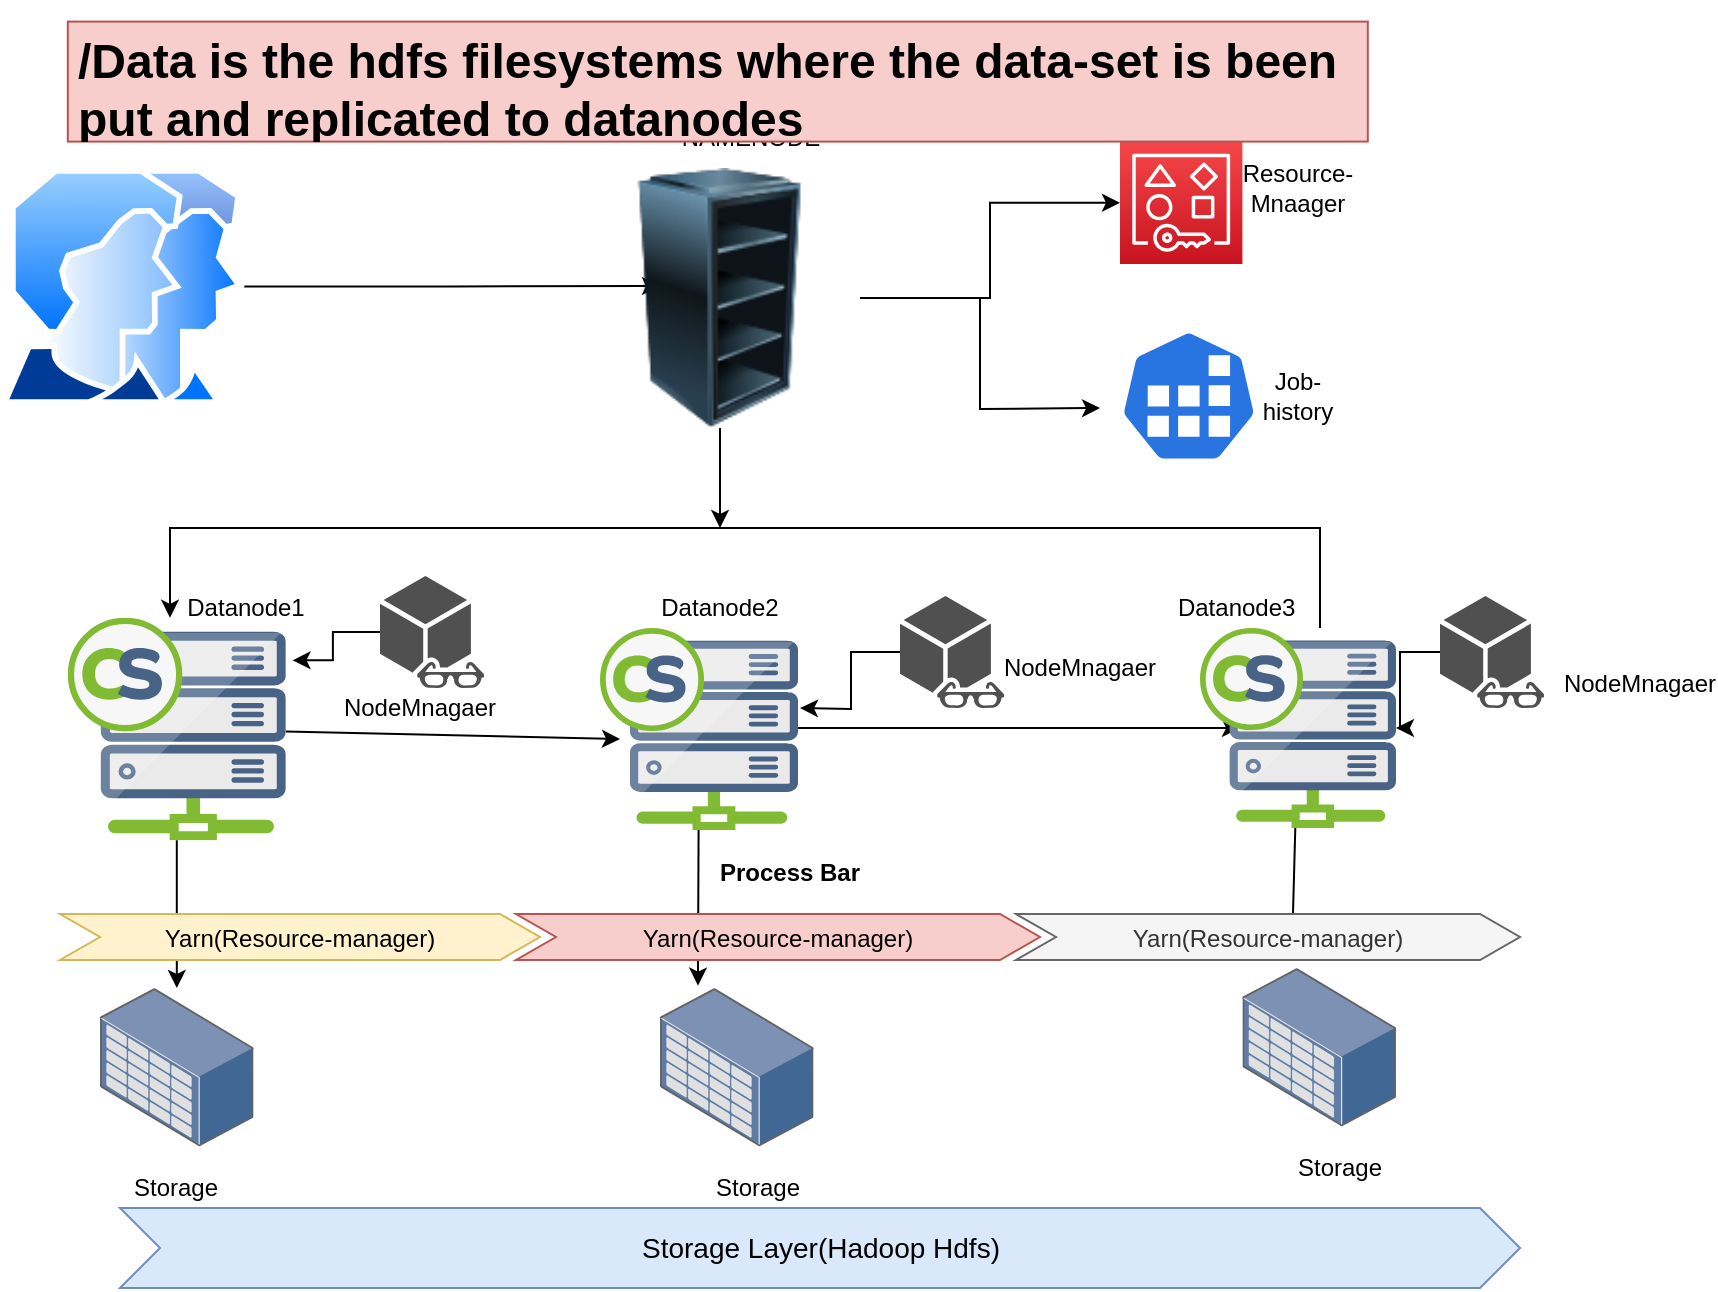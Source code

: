 <mxfile version="14.6.13" type="github">
  <diagram id="8wdyi_buJdKuLrhuokA7" name="Page-1">
    <mxGraphModel dx="1209" dy="2226" grid="1" gridSize="10" guides="1" tooltips="1" connect="1" arrows="1" fold="1" page="1" pageScale="1" pageWidth="1200" pageHeight="1600" math="0" shadow="0">
      <root>
        <mxCell id="0" />
        <mxCell id="1" parent="0" />
        <mxCell id="ocKwcqcW2kOwNNpAmWde-7" style="edgeStyle=orthogonalEdgeStyle;rounded=0;orthogonalLoop=1;jettySize=auto;html=1;" edge="1" parent="1" source="ocKwcqcW2kOwNNpAmWde-2">
          <mxGeometry relative="1" as="geometry">
            <mxPoint x="380" y="109" as="targetPoint" />
          </mxGeometry>
        </mxCell>
        <mxCell id="ocKwcqcW2kOwNNpAmWde-2" value="" style="aspect=fixed;perimeter=ellipsePerimeter;html=1;align=center;shadow=0;dashed=0;spacingTop=3;image;image=img/lib/active_directory/user_accounts.svg;" vertex="1" parent="1">
          <mxGeometry x="50" y="50" width="122.16" height="118.5" as="geometry" />
        </mxCell>
        <mxCell id="ocKwcqcW2kOwNNpAmWde-8" style="edgeStyle=orthogonalEdgeStyle;rounded=0;orthogonalLoop=1;jettySize=auto;html=1;" edge="1" parent="1" target="ocKwcqcW2kOwNNpAmWde-4">
          <mxGeometry relative="1" as="geometry">
            <mxPoint x="710" y="280" as="sourcePoint" />
            <Array as="points">
              <mxPoint x="710" y="230" />
              <mxPoint x="135" y="230" />
            </Array>
          </mxGeometry>
        </mxCell>
        <mxCell id="ocKwcqcW2kOwNNpAmWde-11" style="edgeStyle=orthogonalEdgeStyle;rounded=0;orthogonalLoop=1;jettySize=auto;html=1;exitX=0.5;exitY=1;exitDx=0;exitDy=0;" edge="1" parent="1" source="ocKwcqcW2kOwNNpAmWde-3">
          <mxGeometry relative="1" as="geometry">
            <mxPoint x="410" y="230" as="targetPoint" />
          </mxGeometry>
        </mxCell>
        <mxCell id="ocKwcqcW2kOwNNpAmWde-29" style="edgeStyle=orthogonalEdgeStyle;rounded=0;orthogonalLoop=1;jettySize=auto;html=1;entryX=0;entryY=0.5;entryDx=0;entryDy=0;entryPerimeter=0;" edge="1" parent="1" source="ocKwcqcW2kOwNNpAmWde-3" target="ocKwcqcW2kOwNNpAmWde-27">
          <mxGeometry relative="1" as="geometry" />
        </mxCell>
        <mxCell id="ocKwcqcW2kOwNNpAmWde-30" style="edgeStyle=orthogonalEdgeStyle;rounded=0;orthogonalLoop=1;jettySize=auto;html=1;" edge="1" parent="1" source="ocKwcqcW2kOwNNpAmWde-3">
          <mxGeometry relative="1" as="geometry">
            <mxPoint x="600" y="170" as="targetPoint" />
          </mxGeometry>
        </mxCell>
        <mxCell id="ocKwcqcW2kOwNNpAmWde-3" value="" style="image;html=1;image=img/lib/clip_art/computers/Server_Rack_Empty_128x128.png" vertex="1" parent="1">
          <mxGeometry x="340" y="50" width="140" height="130" as="geometry" />
        </mxCell>
        <mxCell id="ocKwcqcW2kOwNNpAmWde-13" style="edgeStyle=none;rounded=0;orthogonalLoop=1;jettySize=auto;html=1;entryX=0.101;entryY=0.55;entryDx=0;entryDy=0;entryPerimeter=0;" edge="1" parent="1" source="ocKwcqcW2kOwNNpAmWde-4" target="ocKwcqcW2kOwNNpAmWde-5">
          <mxGeometry relative="1" as="geometry" />
        </mxCell>
        <mxCell id="ocKwcqcW2kOwNNpAmWde-17" style="rounded=0;orthogonalLoop=1;jettySize=auto;html=1;" edge="1" parent="1" source="ocKwcqcW2kOwNNpAmWde-4" target="ocKwcqcW2kOwNNpAmWde-14">
          <mxGeometry relative="1" as="geometry" />
        </mxCell>
        <mxCell id="ocKwcqcW2kOwNNpAmWde-4" value="" style="aspect=fixed;html=1;points=[];align=center;image;fontSize=12;image=img/lib/mscae/CloudSimple_Nodes.svg;" vertex="1" parent="1">
          <mxGeometry x="83.9" y="274.9" width="109" height="111.22" as="geometry" />
        </mxCell>
        <mxCell id="ocKwcqcW2kOwNNpAmWde-9" style="edgeStyle=orthogonalEdgeStyle;rounded=0;orthogonalLoop=1;jettySize=auto;html=1;" edge="1" parent="1" source="ocKwcqcW2kOwNNpAmWde-5">
          <mxGeometry relative="1" as="geometry">
            <mxPoint x="670" y="330" as="targetPoint" />
          </mxGeometry>
        </mxCell>
        <mxCell id="ocKwcqcW2kOwNNpAmWde-18" style="edgeStyle=none;rounded=0;orthogonalLoop=1;jettySize=auto;html=1;entryX=0.247;entryY=-0.015;entryDx=0;entryDy=0;entryPerimeter=0;" edge="1" parent="1" source="ocKwcqcW2kOwNNpAmWde-5" target="ocKwcqcW2kOwNNpAmWde-15">
          <mxGeometry relative="1" as="geometry" />
        </mxCell>
        <mxCell id="ocKwcqcW2kOwNNpAmWde-5" value="" style="aspect=fixed;html=1;points=[];align=center;image;fontSize=12;image=img/lib/mscae/CloudSimple_Nodes.svg;" vertex="1" parent="1">
          <mxGeometry x="350" y="280" width="99" height="101.02" as="geometry" />
        </mxCell>
        <mxCell id="ocKwcqcW2kOwNNpAmWde-19" style="edgeStyle=none;rounded=0;orthogonalLoop=1;jettySize=auto;html=1;entryX=0.321;entryY=-0.046;entryDx=0;entryDy=0;entryPerimeter=0;" edge="1" parent="1" source="ocKwcqcW2kOwNNpAmWde-6" target="ocKwcqcW2kOwNNpAmWde-16">
          <mxGeometry relative="1" as="geometry" />
        </mxCell>
        <mxCell id="ocKwcqcW2kOwNNpAmWde-6" value="" style="aspect=fixed;html=1;points=[];align=center;image;fontSize=12;image=img/lib/mscae/CloudSimple_Nodes.svg;" vertex="1" parent="1">
          <mxGeometry x="650" y="280" width="98" height="100" as="geometry" />
        </mxCell>
        <mxCell id="ocKwcqcW2kOwNNpAmWde-14" value="" style="points=[];aspect=fixed;html=1;align=center;shadow=0;dashed=0;image;image=img/lib/allied_telesis/storage/Datacenter_Server_Storage_Unit_Large.svg;" vertex="1" parent="1">
          <mxGeometry x="100" y="460" width="76.8" height="79.2" as="geometry" />
        </mxCell>
        <mxCell id="ocKwcqcW2kOwNNpAmWde-15" value="" style="points=[];aspect=fixed;html=1;align=center;shadow=0;dashed=0;image;image=img/lib/allied_telesis/storage/Datacenter_Server_Storage_Unit_Large.svg;" vertex="1" parent="1">
          <mxGeometry x="380" y="460" width="76.8" height="79.2" as="geometry" />
        </mxCell>
        <mxCell id="ocKwcqcW2kOwNNpAmWde-16" value="" style="points=[];aspect=fixed;html=1;align=center;shadow=0;dashed=0;image;image=img/lib/allied_telesis/storage/Datacenter_Server_Storage_Unit_Large.svg;" vertex="1" parent="1">
          <mxGeometry x="671.2" y="450" width="76.8" height="79.2" as="geometry" />
        </mxCell>
        <mxCell id="ocKwcqcW2kOwNNpAmWde-20" value="NAMENODE" style="text;html=1;strokeColor=none;fillColor=none;align=center;verticalAlign=middle;whiteSpace=wrap;rounded=0;" vertex="1" parent="1">
          <mxGeometry x="359.5" y="10" width="130.5" height="50" as="geometry" />
        </mxCell>
        <mxCell id="ocKwcqcW2kOwNNpAmWde-21" value="Datanode1" style="text;html=1;strokeColor=none;fillColor=none;align=center;verticalAlign=middle;whiteSpace=wrap;rounded=0;" vertex="1" parent="1">
          <mxGeometry x="152.9" y="260" width="40" height="20" as="geometry" />
        </mxCell>
        <mxCell id="ocKwcqcW2kOwNNpAmWde-22" value="Datanode2" style="text;html=1;strokeColor=none;fillColor=none;align=center;verticalAlign=middle;whiteSpace=wrap;rounded=0;" vertex="1" parent="1">
          <mxGeometry x="390" y="260" width="40" height="20" as="geometry" />
        </mxCell>
        <mxCell id="ocKwcqcW2kOwNNpAmWde-23" value="Datanode3&amp;nbsp;" style="text;html=1;strokeColor=none;fillColor=none;align=center;verticalAlign=middle;whiteSpace=wrap;rounded=0;" vertex="1" parent="1">
          <mxGeometry x="650" y="260" width="40" height="20" as="geometry" />
        </mxCell>
        <mxCell id="ocKwcqcW2kOwNNpAmWde-24" value="Storage" style="text;html=1;strokeColor=none;fillColor=none;align=center;verticalAlign=middle;whiteSpace=wrap;rounded=0;" vertex="1" parent="1">
          <mxGeometry x="118.4" y="550" width="40" height="20" as="geometry" />
        </mxCell>
        <mxCell id="ocKwcqcW2kOwNNpAmWde-25" value="Storage" style="text;html=1;strokeColor=none;fillColor=none;align=center;verticalAlign=middle;whiteSpace=wrap;rounded=0;" vertex="1" parent="1">
          <mxGeometry x="409" y="550" width="40" height="20" as="geometry" />
        </mxCell>
        <mxCell id="ocKwcqcW2kOwNNpAmWde-26" value="Storage" style="text;html=1;strokeColor=none;fillColor=none;align=center;verticalAlign=middle;whiteSpace=wrap;rounded=0;" vertex="1" parent="1">
          <mxGeometry x="700" y="540" width="40" height="20" as="geometry" />
        </mxCell>
        <mxCell id="ocKwcqcW2kOwNNpAmWde-27" value="" style="points=[[0,0,0],[0.25,0,0],[0.5,0,0],[0.75,0,0],[1,0,0],[0,1,0],[0.25,1,0],[0.5,1,0],[0.75,1,0],[1,1,0],[0,0.25,0],[0,0.5,0],[0,0.75,0],[1,0.25,0],[1,0.5,0],[1,0.75,0]];outlineConnect=0;fontColor=#232F3E;gradientColor=#F54749;gradientDirection=north;fillColor=#C7131F;strokeColor=#ffffff;dashed=0;verticalLabelPosition=bottom;verticalAlign=top;align=center;html=1;fontSize=12;fontStyle=0;aspect=fixed;shape=mxgraph.aws4.resourceIcon;resIcon=mxgraph.aws4.resource_access_manager;" vertex="1" parent="1">
          <mxGeometry x="610" y="36.8" width="61.2" height="61.2" as="geometry" />
        </mxCell>
        <mxCell id="ocKwcqcW2kOwNNpAmWde-28" value="" style="html=1;dashed=0;whitespace=wrap;fillColor=#2875E2;strokeColor=#ffffff;points=[[0.005,0.63,0],[0.1,0.2,0],[0.9,0.2,0],[0.5,0,0],[0.995,0.63,0],[0.72,0.99,0],[0.5,1,0],[0.28,0.99,0]];shape=mxgraph.kubernetes.icon;prIcon=job" vertex="1" parent="1">
          <mxGeometry x="610" y="130" width="68.8" height="68" as="geometry" />
        </mxCell>
        <mxCell id="ocKwcqcW2kOwNNpAmWde-31" value="Resource-Mnaager" style="text;html=1;strokeColor=none;fillColor=none;align=center;verticalAlign=middle;whiteSpace=wrap;rounded=0;" vertex="1" parent="1">
          <mxGeometry x="679" y="50" width="40" height="20" as="geometry" />
        </mxCell>
        <mxCell id="ocKwcqcW2kOwNNpAmWde-32" value="Job-history" style="text;html=1;strokeColor=none;fillColor=none;align=center;verticalAlign=middle;whiteSpace=wrap;rounded=0;" vertex="1" parent="1">
          <mxGeometry x="679" y="154" width="40" height="20" as="geometry" />
        </mxCell>
        <mxCell id="ocKwcqcW2kOwNNpAmWde-33" value="NodeMnagaer" style="text;html=1;strokeColor=none;fillColor=none;align=center;verticalAlign=middle;whiteSpace=wrap;rounded=0;" vertex="1" parent="1">
          <mxGeometry x="240" y="310" width="40" height="20" as="geometry" />
        </mxCell>
        <mxCell id="ocKwcqcW2kOwNNpAmWde-44" style="edgeStyle=orthogonalEdgeStyle;rounded=0;orthogonalLoop=1;jettySize=auto;html=1;entryX=1.031;entryY=0.191;entryDx=0;entryDy=0;entryPerimeter=0;" edge="1" parent="1" source="ocKwcqcW2kOwNNpAmWde-34" target="ocKwcqcW2kOwNNpAmWde-4">
          <mxGeometry relative="1" as="geometry" />
        </mxCell>
        <mxCell id="ocKwcqcW2kOwNNpAmWde-34" value="" style="pointerEvents=1;shadow=0;dashed=0;html=1;strokeColor=none;fillColor=#505050;labelPosition=center;verticalLabelPosition=bottom;verticalAlign=top;outlineConnect=0;align=center;shape=mxgraph.office.communications.watcher_node;" vertex="1" parent="1">
          <mxGeometry x="240" y="254" width="52" height="56" as="geometry" />
        </mxCell>
        <mxCell id="ocKwcqcW2kOwNNpAmWde-48" style="edgeStyle=orthogonalEdgeStyle;rounded=0;orthogonalLoop=1;jettySize=auto;html=1;" edge="1" parent="1" source="ocKwcqcW2kOwNNpAmWde-35">
          <mxGeometry relative="1" as="geometry">
            <mxPoint x="450" y="320" as="targetPoint" />
          </mxGeometry>
        </mxCell>
        <mxCell id="ocKwcqcW2kOwNNpAmWde-35" value="" style="pointerEvents=1;shadow=0;dashed=0;html=1;strokeColor=none;fillColor=#505050;labelPosition=center;verticalLabelPosition=bottom;verticalAlign=top;outlineConnect=0;align=center;shape=mxgraph.office.communications.watcher_node;" vertex="1" parent="1">
          <mxGeometry x="500" y="264" width="52" height="56" as="geometry" />
        </mxCell>
        <mxCell id="ocKwcqcW2kOwNNpAmWde-49" style="edgeStyle=orthogonalEdgeStyle;rounded=0;orthogonalLoop=1;jettySize=auto;html=1;" edge="1" parent="1" source="ocKwcqcW2kOwNNpAmWde-36" target="ocKwcqcW2kOwNNpAmWde-6">
          <mxGeometry relative="1" as="geometry" />
        </mxCell>
        <mxCell id="ocKwcqcW2kOwNNpAmWde-36" value="" style="pointerEvents=1;shadow=0;dashed=0;html=1;strokeColor=none;fillColor=#505050;labelPosition=center;verticalLabelPosition=bottom;verticalAlign=top;outlineConnect=0;align=center;shape=mxgraph.office.communications.watcher_node;" vertex="1" parent="1">
          <mxGeometry x="770" y="264" width="52" height="56" as="geometry" />
        </mxCell>
        <mxCell id="ocKwcqcW2kOwNNpAmWde-39" value="NodeMnagaer" style="text;html=1;strokeColor=none;fillColor=none;align=center;verticalAlign=middle;whiteSpace=wrap;rounded=0;" vertex="1" parent="1">
          <mxGeometry x="850" y="298" width="40" height="20" as="geometry" />
        </mxCell>
        <mxCell id="ocKwcqcW2kOwNNpAmWde-40" value="NodeMnagaer" style="text;html=1;strokeColor=none;fillColor=none;align=center;verticalAlign=middle;whiteSpace=wrap;rounded=0;" vertex="1" parent="1">
          <mxGeometry x="570" y="290" width="40" height="20" as="geometry" />
        </mxCell>
        <mxCell id="ocKwcqcW2kOwNNpAmWde-50" value="&lt;h1&gt;/Data is the hdfs filesystems where the data-set is been put and replicated to datanodes&lt;/h1&gt;" style="text;html=1;strokeColor=#b85450;fillColor=#f8cecc;spacing=5;spacingTop=-20;whiteSpace=wrap;overflow=hidden;rounded=0;" vertex="1" parent="1">
          <mxGeometry x="83.9" y="-23.2" width="650" height="60" as="geometry" />
        </mxCell>
        <mxCell id="ocKwcqcW2kOwNNpAmWde-51" value="Storage Layer(Hadoop Hdfs)" style="html=1;shape=mxgraph.infographic.ribbonSimple;notch1=20;notch2=20;align=center;verticalAlign=middle;fontSize=14;fontStyle=0;fillColor=#dae8fc;strokeColor=#6c8ebf;" vertex="1" parent="1">
          <mxGeometry x="110" y="570" width="700" height="40" as="geometry" />
        </mxCell>
        <mxCell id="ocKwcqcW2kOwNNpAmWde-52" value="Process Bar" style="swimlane;childLayout=stackLayout;horizontal=1;fillColor=none;horizontalStack=1;resizeParent=1;resizeParentMax=0;resizeLast=0;collapsible=0;strokeColor=none;stackBorder=10;stackSpacing=-12;resizable=1;align=center;points=[];fontColor=#000000;" vertex="1" parent="1">
          <mxGeometry x="70" y="390" width="750" height="66" as="geometry" />
        </mxCell>
        <mxCell id="ocKwcqcW2kOwNNpAmWde-53" value="Yarn(Resource-manager)" style="shape=step;perimeter=stepPerimeter;fixedSize=1;points=[];fillColor=#fff2cc;strokeColor=#d6b656;" vertex="1" parent="ocKwcqcW2kOwNNpAmWde-52">
          <mxGeometry x="10" y="33" width="240" height="23" as="geometry" />
        </mxCell>
        <mxCell id="ocKwcqcW2kOwNNpAmWde-54" value="Yarn(Resource-manager)" style="shape=step;perimeter=stepPerimeter;fixedSize=1;points=[];fillColor=#f8cecc;strokeColor=#b85450;" vertex="1" parent="ocKwcqcW2kOwNNpAmWde-52">
          <mxGeometry x="238" y="33" width="262" height="23" as="geometry" />
        </mxCell>
        <mxCell id="ocKwcqcW2kOwNNpAmWde-55" value="Yarn(Resource-manager)" style="shape=step;perimeter=stepPerimeter;fixedSize=1;points=[];fillColor=#f5f5f5;strokeColor=#666666;fontColor=#333333;" vertex="1" parent="ocKwcqcW2kOwNNpAmWde-52">
          <mxGeometry x="488" y="33" width="252" height="23" as="geometry" />
        </mxCell>
      </root>
    </mxGraphModel>
  </diagram>
</mxfile>

